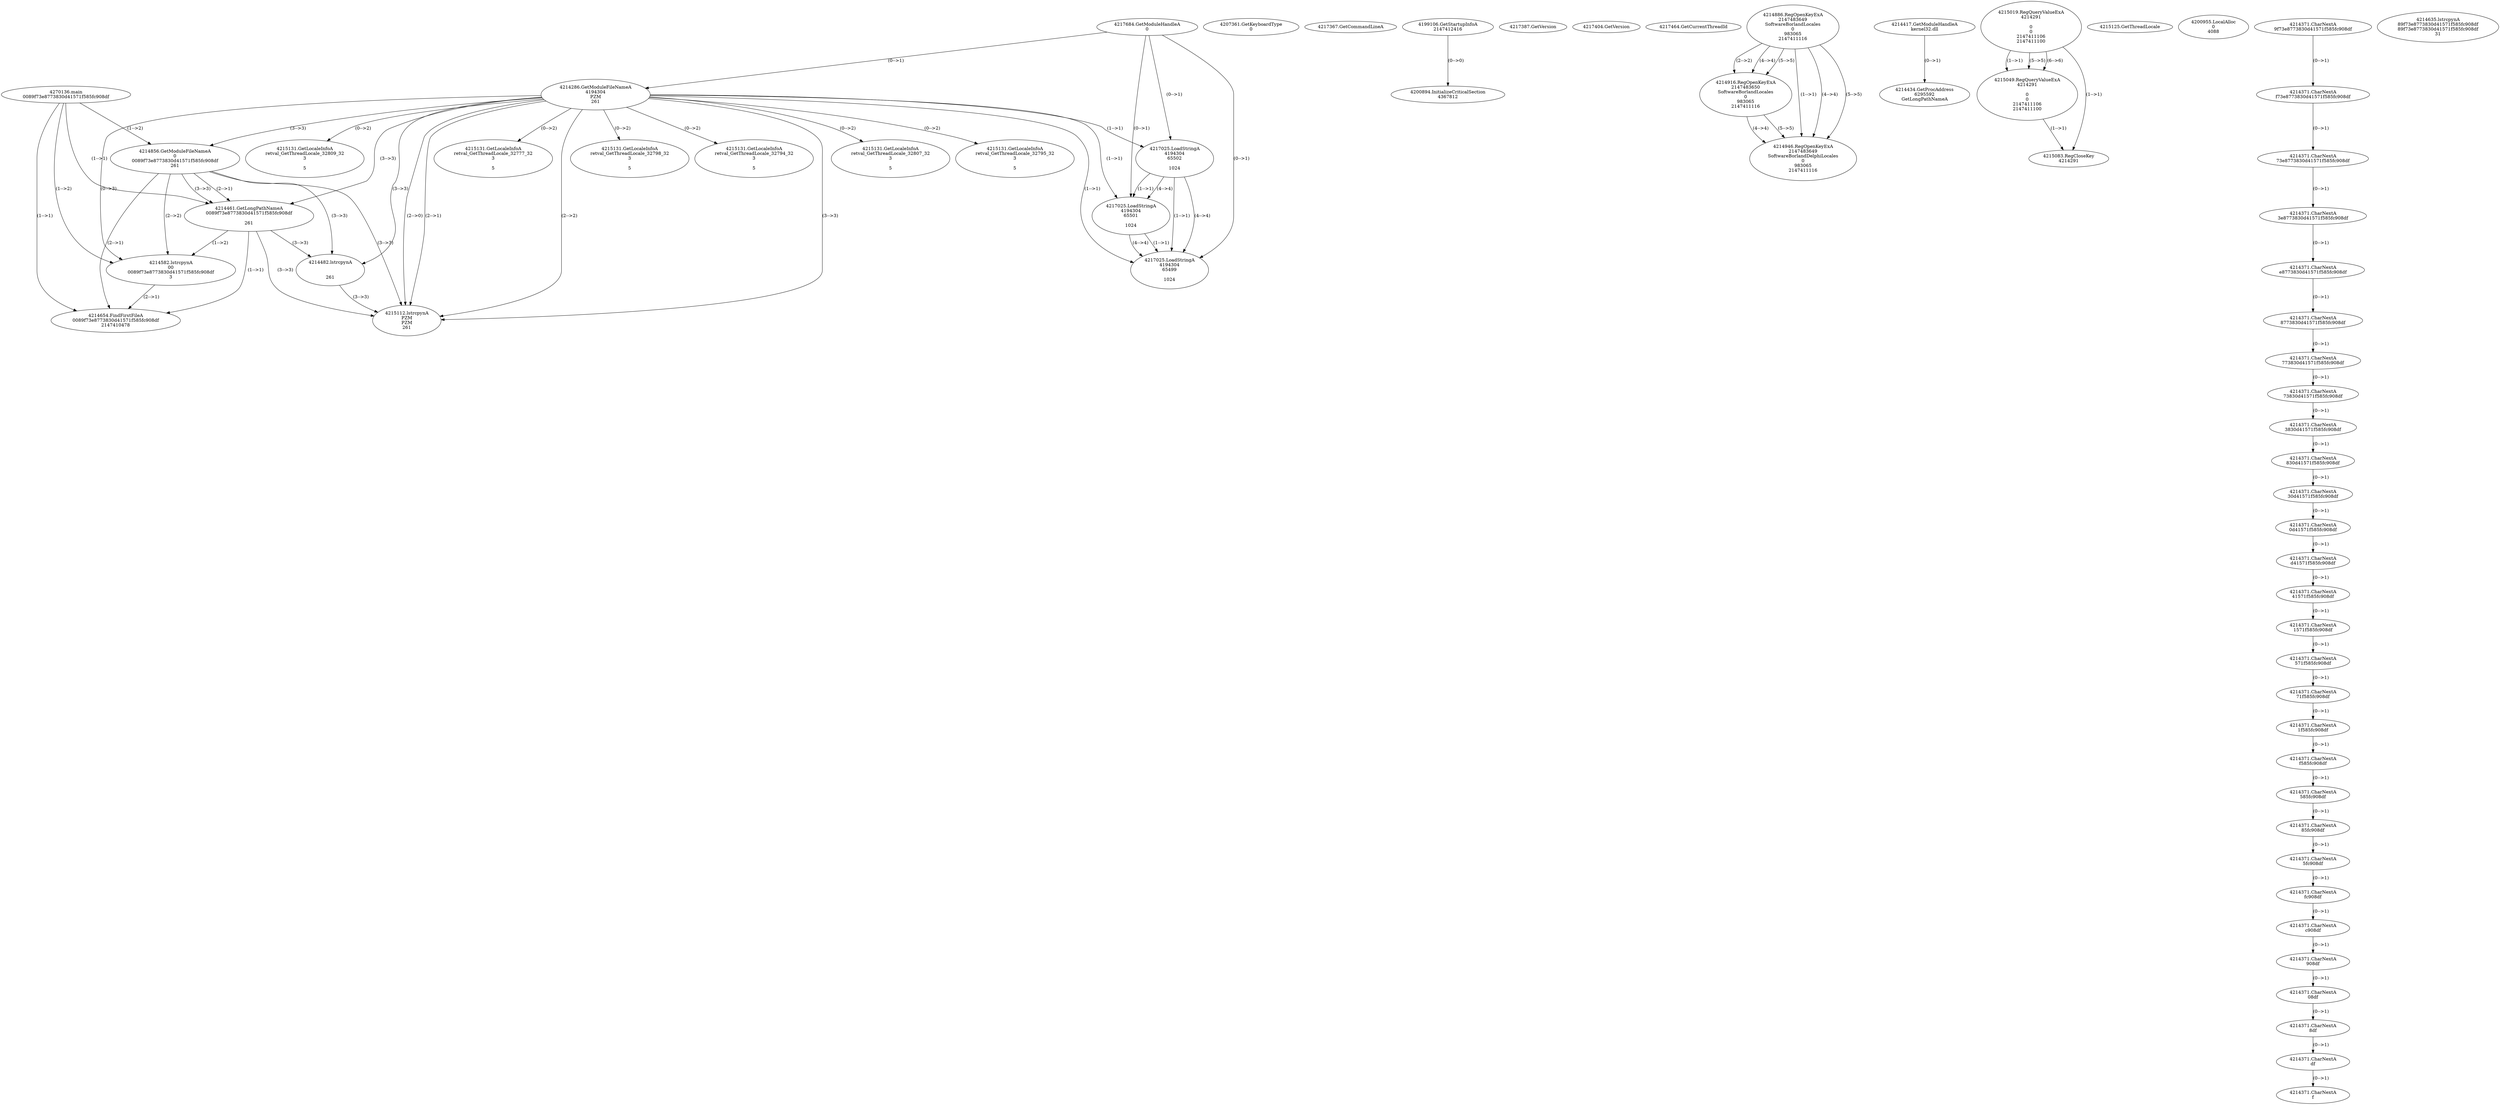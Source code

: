 // Global SCDG with merge call
digraph {
	0 [label="4270136.main
0089f73e8773830d41571f585fc908df"]
	1 [label="4217684.GetModuleHandleA
0"]
	2 [label="4207361.GetKeyboardType
0"]
	3 [label="4217367.GetCommandLineA
"]
	4 [label="4199106.GetStartupInfoA
2147412416"]
	5 [label="4217387.GetVersion
"]
	6 [label="4217404.GetVersion
"]
	7 [label="4217464.GetCurrentThreadId
"]
	8 [label="4214286.GetModuleFileNameA
4194304
PZM
261"]
	1 -> 8 [label="(0-->1)"]
	9 [label="4214856.GetModuleFileNameA
0
0089f73e8773830d41571f585fc908df
261"]
	0 -> 9 [label="(1-->2)"]
	8 -> 9 [label="(3-->3)"]
	10 [label="4214886.RegOpenKeyExA
2147483649
Software\Borland\Locales
0
983065
2147411116"]
	11 [label="4214916.RegOpenKeyExA
2147483650
Software\Borland\Locales
0
983065
2147411116"]
	10 -> 11 [label="(2-->2)"]
	10 -> 11 [label="(4-->4)"]
	10 -> 11 [label="(5-->5)"]
	12 [label="4214946.RegOpenKeyExA
2147483649
Software\Borland\Delphi\Locales
0
983065
2147411116"]
	10 -> 12 [label="(1-->1)"]
	10 -> 12 [label="(4-->4)"]
	11 -> 12 [label="(4-->4)"]
	10 -> 12 [label="(5-->5)"]
	11 -> 12 [label="(5-->5)"]
	13 [label="4214417.GetModuleHandleA
kernel32.dll"]
	14 [label="4214434.GetProcAddress
6295592
GetLongPathNameA"]
	13 -> 14 [label="(0-->1)"]
	15 [label="4214461.GetLongPathNameA
0089f73e8773830d41571f585fc908df

261"]
	0 -> 15 [label="(1-->1)"]
	9 -> 15 [label="(2-->1)"]
	8 -> 15 [label="(3-->3)"]
	9 -> 15 [label="(3-->3)"]
	16 [label="4214482.lstrcpynA


261"]
	8 -> 16 [label="(3-->3)"]
	9 -> 16 [label="(3-->3)"]
	15 -> 16 [label="(3-->3)"]
	17 [label="4215019.RegQueryValueExA
4214291

0
0
2147411106
2147411100"]
	18 [label="4215049.RegQueryValueExA
4214291

0
0
2147411106
2147411100"]
	17 -> 18 [label="(1-->1)"]
	17 -> 18 [label="(5-->5)"]
	17 -> 18 [label="(6-->6)"]
	19 [label="4215083.RegCloseKey
4214291"]
	17 -> 19 [label="(1-->1)"]
	18 -> 19 [label="(1-->1)"]
	20 [label="4215112.lstrcpynA
PZM
PZM
261"]
	8 -> 20 [label="(2-->1)"]
	8 -> 20 [label="(2-->2)"]
	8 -> 20 [label="(3-->3)"]
	9 -> 20 [label="(3-->3)"]
	15 -> 20 [label="(3-->3)"]
	16 -> 20 [label="(3-->3)"]
	8 -> 20 [label="(2-->0)"]
	21 [label="4215125.GetThreadLocale
"]
	22 [label="4215131.GetLocaleInfoA
retval_GetThreadLocale_32809_32
3

5"]
	8 -> 22 [label="(0-->2)"]
	23 [label="4217025.LoadStringA
4194304
65502

1024"]
	1 -> 23 [label="(0-->1)"]
	8 -> 23 [label="(1-->1)"]
	24 [label="4200894.InitializeCriticalSection
4367812"]
	4 -> 24 [label="(0-->0)"]
	25 [label="4200955.LocalAlloc
0
4088"]
	26 [label="4215131.GetLocaleInfoA
retval_GetThreadLocale_32777_32
3

5"]
	8 -> 26 [label="(0-->2)"]
	27 [label="4217025.LoadStringA
4194304
65501

1024"]
	1 -> 27 [label="(0-->1)"]
	8 -> 27 [label="(1-->1)"]
	23 -> 27 [label="(1-->1)"]
	23 -> 27 [label="(4-->4)"]
	28 [label="4217025.LoadStringA
4194304
65499

1024"]
	1 -> 28 [label="(0-->1)"]
	8 -> 28 [label="(1-->1)"]
	23 -> 28 [label="(1-->1)"]
	27 -> 28 [label="(1-->1)"]
	23 -> 28 [label="(4-->4)"]
	27 -> 28 [label="(4-->4)"]
	29 [label="4214582.lstrcpynA
00
0089f73e8773830d41571f585fc908df
3"]
	0 -> 29 [label="(1-->2)"]
	9 -> 29 [label="(2-->2)"]
	15 -> 29 [label="(1-->2)"]
	8 -> 29 [label="(0-->3)"]
	30 [label="4214371.CharNextA
9f73e8773830d41571f585fc908df"]
	31 [label="4214371.CharNextA
f73e8773830d41571f585fc908df"]
	30 -> 31 [label="(0-->1)"]
	32 [label="4214371.CharNextA
73e8773830d41571f585fc908df"]
	31 -> 32 [label="(0-->1)"]
	33 [label="4214371.CharNextA
3e8773830d41571f585fc908df"]
	32 -> 33 [label="(0-->1)"]
	34 [label="4214371.CharNextA
e8773830d41571f585fc908df"]
	33 -> 34 [label="(0-->1)"]
	35 [label="4214371.CharNextA
8773830d41571f585fc908df"]
	34 -> 35 [label="(0-->1)"]
	36 [label="4214371.CharNextA
773830d41571f585fc908df"]
	35 -> 36 [label="(0-->1)"]
	37 [label="4214371.CharNextA
73830d41571f585fc908df"]
	36 -> 37 [label="(0-->1)"]
	38 [label="4214371.CharNextA
3830d41571f585fc908df"]
	37 -> 38 [label="(0-->1)"]
	39 [label="4214371.CharNextA
830d41571f585fc908df"]
	38 -> 39 [label="(0-->1)"]
	40 [label="4214371.CharNextA
30d41571f585fc908df"]
	39 -> 40 [label="(0-->1)"]
	41 [label="4214371.CharNextA
0d41571f585fc908df"]
	40 -> 41 [label="(0-->1)"]
	42 [label="4214371.CharNextA
d41571f585fc908df"]
	41 -> 42 [label="(0-->1)"]
	43 [label="4214371.CharNextA
41571f585fc908df"]
	42 -> 43 [label="(0-->1)"]
	44 [label="4214371.CharNextA
1571f585fc908df"]
	43 -> 44 [label="(0-->1)"]
	45 [label="4214371.CharNextA
571f585fc908df"]
	44 -> 45 [label="(0-->1)"]
	46 [label="4214371.CharNextA
71f585fc908df"]
	45 -> 46 [label="(0-->1)"]
	47 [label="4214371.CharNextA
1f585fc908df"]
	46 -> 47 [label="(0-->1)"]
	48 [label="4214371.CharNextA
f585fc908df"]
	47 -> 48 [label="(0-->1)"]
	49 [label="4214371.CharNextA
585fc908df"]
	48 -> 49 [label="(0-->1)"]
	50 [label="4214371.CharNextA
85fc908df"]
	49 -> 50 [label="(0-->1)"]
	51 [label="4214371.CharNextA
5fc908df"]
	50 -> 51 [label="(0-->1)"]
	52 [label="4214371.CharNextA
fc908df"]
	51 -> 52 [label="(0-->1)"]
	53 [label="4214371.CharNextA
c908df"]
	52 -> 53 [label="(0-->1)"]
	54 [label="4214371.CharNextA
908df"]
	53 -> 54 [label="(0-->1)"]
	55 [label="4214371.CharNextA
08df"]
	54 -> 55 [label="(0-->1)"]
	56 [label="4214371.CharNextA
8df"]
	55 -> 56 [label="(0-->1)"]
	57 [label="4214371.CharNextA
df"]
	56 -> 57 [label="(0-->1)"]
	58 [label="4214371.CharNextA
f"]
	57 -> 58 [label="(0-->1)"]
	59 [label="4214635.lstrcpynA
89f73e8773830d41571f585fc908df
89f73e8773830d41571f585fc908df
31"]
	60 [label="4214654.FindFirstFileA
0089f73e8773830d41571f585fc908df
2147410478"]
	0 -> 60 [label="(1-->1)"]
	9 -> 60 [label="(2-->1)"]
	15 -> 60 [label="(1-->1)"]
	29 -> 60 [label="(2-->1)"]
	61 [label="4215131.GetLocaleInfoA
retval_GetThreadLocale_32798_32
3

5"]
	8 -> 61 [label="(0-->2)"]
	62 [label="4215131.GetLocaleInfoA
retval_GetThreadLocale_32794_32
3

5"]
	8 -> 62 [label="(0-->2)"]
	63 [label="4215131.GetLocaleInfoA
retval_GetThreadLocale_32807_32
3

5"]
	8 -> 63 [label="(0-->2)"]
	64 [label="4215131.GetLocaleInfoA
retval_GetThreadLocale_32795_32
3

5"]
	8 -> 64 [label="(0-->2)"]
}
